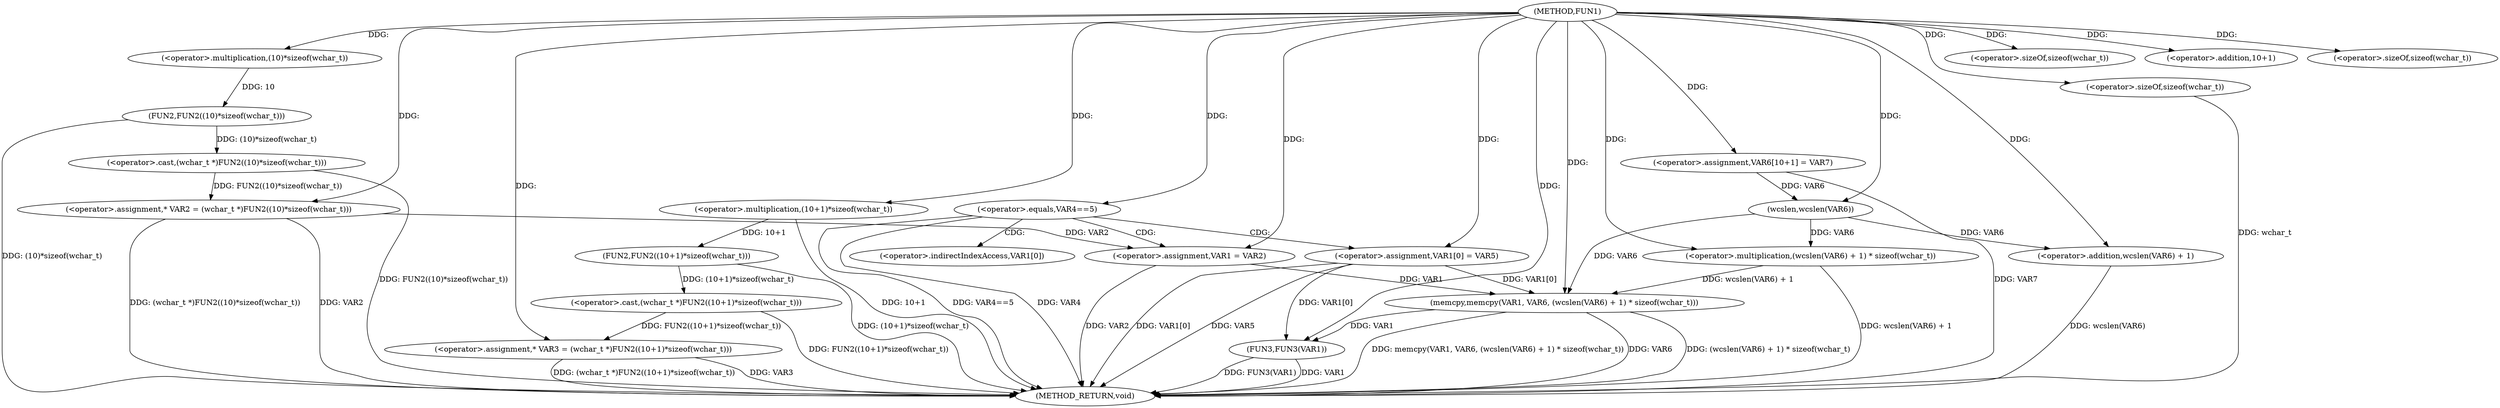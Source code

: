 digraph FUN1 {  
"1000100" [label = "(METHOD,FUN1)" ]
"1000155" [label = "(METHOD_RETURN,void)" ]
"1000104" [label = "(<operator>.assignment,* VAR2 = (wchar_t *)FUN2((10)*sizeof(wchar_t)))" ]
"1000106" [label = "(<operator>.cast,(wchar_t *)FUN2((10)*sizeof(wchar_t)))" ]
"1000108" [label = "(FUN2,FUN2((10)*sizeof(wchar_t)))" ]
"1000109" [label = "(<operator>.multiplication,(10)*sizeof(wchar_t))" ]
"1000111" [label = "(<operator>.sizeOf,sizeof(wchar_t))" ]
"1000114" [label = "(<operator>.assignment,* VAR3 = (wchar_t *)FUN2((10+1)*sizeof(wchar_t)))" ]
"1000116" [label = "(<operator>.cast,(wchar_t *)FUN2((10+1)*sizeof(wchar_t)))" ]
"1000118" [label = "(FUN2,FUN2((10+1)*sizeof(wchar_t)))" ]
"1000119" [label = "(<operator>.multiplication,(10+1)*sizeof(wchar_t))" ]
"1000120" [label = "(<operator>.addition,10+1)" ]
"1000123" [label = "(<operator>.sizeOf,sizeof(wchar_t))" ]
"1000126" [label = "(<operator>.equals,VAR4==5)" ]
"1000130" [label = "(<operator>.assignment,VAR1 = VAR2)" ]
"1000133" [label = "(<operator>.assignment,VAR1[0] = VAR5)" ]
"1000140" [label = "(<operator>.assignment,VAR6[10+1] = VAR7)" ]
"1000143" [label = "(memcpy,memcpy(VAR1, VAR6, (wcslen(VAR6) + 1) * sizeof(wchar_t)))" ]
"1000146" [label = "(<operator>.multiplication,(wcslen(VAR6) + 1) * sizeof(wchar_t))" ]
"1000147" [label = "(<operator>.addition,wcslen(VAR6) + 1)" ]
"1000148" [label = "(wcslen,wcslen(VAR6))" ]
"1000151" [label = "(<operator>.sizeOf,sizeof(wchar_t))" ]
"1000153" [label = "(FUN3,FUN3(VAR1))" ]
"1000134" [label = "(<operator>.indirectIndexAccess,VAR1[0])" ]
  "1000140" -> "1000155"  [ label = "DDG: VAR7"] 
  "1000106" -> "1000155"  [ label = "DDG: FUN2((10)*sizeof(wchar_t))"] 
  "1000104" -> "1000155"  [ label = "DDG: VAR2"] 
  "1000130" -> "1000155"  [ label = "DDG: VAR2"] 
  "1000133" -> "1000155"  [ label = "DDG: VAR1[0]"] 
  "1000114" -> "1000155"  [ label = "DDG: VAR3"] 
  "1000147" -> "1000155"  [ label = "DDG: wcslen(VAR6)"] 
  "1000116" -> "1000155"  [ label = "DDG: FUN2((10+1)*sizeof(wchar_t))"] 
  "1000153" -> "1000155"  [ label = "DDG: VAR1"] 
  "1000119" -> "1000155"  [ label = "DDG: 10+1"] 
  "1000118" -> "1000155"  [ label = "DDG: (10+1)*sizeof(wchar_t)"] 
  "1000143" -> "1000155"  [ label = "DDG: (wcslen(VAR6) + 1) * sizeof(wchar_t)"] 
  "1000126" -> "1000155"  [ label = "DDG: VAR4==5"] 
  "1000151" -> "1000155"  [ label = "DDG: wchar_t"] 
  "1000126" -> "1000155"  [ label = "DDG: VAR4"] 
  "1000153" -> "1000155"  [ label = "DDG: FUN3(VAR1)"] 
  "1000143" -> "1000155"  [ label = "DDG: memcpy(VAR1, VAR6, (wcslen(VAR6) + 1) * sizeof(wchar_t))"] 
  "1000143" -> "1000155"  [ label = "DDG: VAR6"] 
  "1000146" -> "1000155"  [ label = "DDG: wcslen(VAR6) + 1"] 
  "1000114" -> "1000155"  [ label = "DDG: (wchar_t *)FUN2((10+1)*sizeof(wchar_t))"] 
  "1000133" -> "1000155"  [ label = "DDG: VAR5"] 
  "1000104" -> "1000155"  [ label = "DDG: (wchar_t *)FUN2((10)*sizeof(wchar_t))"] 
  "1000108" -> "1000155"  [ label = "DDG: (10)*sizeof(wchar_t)"] 
  "1000106" -> "1000104"  [ label = "DDG: FUN2((10)*sizeof(wchar_t))"] 
  "1000100" -> "1000104"  [ label = "DDG: "] 
  "1000108" -> "1000106"  [ label = "DDG: (10)*sizeof(wchar_t)"] 
  "1000109" -> "1000108"  [ label = "DDG: 10"] 
  "1000100" -> "1000109"  [ label = "DDG: "] 
  "1000100" -> "1000111"  [ label = "DDG: "] 
  "1000116" -> "1000114"  [ label = "DDG: FUN2((10+1)*sizeof(wchar_t))"] 
  "1000100" -> "1000114"  [ label = "DDG: "] 
  "1000118" -> "1000116"  [ label = "DDG: (10+1)*sizeof(wchar_t)"] 
  "1000119" -> "1000118"  [ label = "DDG: 10+1"] 
  "1000100" -> "1000119"  [ label = "DDG: "] 
  "1000100" -> "1000120"  [ label = "DDG: "] 
  "1000100" -> "1000123"  [ label = "DDG: "] 
  "1000100" -> "1000126"  [ label = "DDG: "] 
  "1000104" -> "1000130"  [ label = "DDG: VAR2"] 
  "1000100" -> "1000130"  [ label = "DDG: "] 
  "1000100" -> "1000133"  [ label = "DDG: "] 
  "1000100" -> "1000140"  [ label = "DDG: "] 
  "1000133" -> "1000143"  [ label = "DDG: VAR1[0]"] 
  "1000130" -> "1000143"  [ label = "DDG: VAR1"] 
  "1000100" -> "1000143"  [ label = "DDG: "] 
  "1000148" -> "1000143"  [ label = "DDG: VAR6"] 
  "1000146" -> "1000143"  [ label = "DDG: wcslen(VAR6) + 1"] 
  "1000148" -> "1000146"  [ label = "DDG: VAR6"] 
  "1000100" -> "1000146"  [ label = "DDG: "] 
  "1000148" -> "1000147"  [ label = "DDG: VAR6"] 
  "1000140" -> "1000148"  [ label = "DDG: VAR6"] 
  "1000100" -> "1000148"  [ label = "DDG: "] 
  "1000100" -> "1000147"  [ label = "DDG: "] 
  "1000100" -> "1000151"  [ label = "DDG: "] 
  "1000143" -> "1000153"  [ label = "DDG: VAR1"] 
  "1000133" -> "1000153"  [ label = "DDG: VAR1[0]"] 
  "1000100" -> "1000153"  [ label = "DDG: "] 
  "1000126" -> "1000133"  [ label = "CDG: "] 
  "1000126" -> "1000130"  [ label = "CDG: "] 
  "1000126" -> "1000134"  [ label = "CDG: "] 
}
